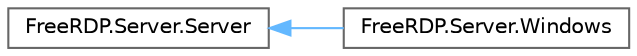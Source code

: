 digraph "Graphical Class Hierarchy"
{
 // LATEX_PDF_SIZE
  bgcolor="transparent";
  edge [fontname=Helvetica,fontsize=10,labelfontname=Helvetica,labelfontsize=10];
  node [fontname=Helvetica,fontsize=10,shape=box,height=0.2,width=0.4];
  rankdir="LR";
  Node0 [id="Node000000",label="FreeRDP.Server.Server",height=0.2,width=0.4,color="grey40", fillcolor="white", style="filled",URL="$class_free_r_d_p_1_1_server_1_1_server.html",tooltip=" "];
  Node0 -> Node1 [id="edge165_Node000000_Node000001",dir="back",color="steelblue1",style="solid",tooltip=" "];
  Node1 [id="Node000001",label="FreeRDP.Server.Windows",height=0.2,width=0.4,color="grey40", fillcolor="white", style="filled",URL="$class_free_r_d_p_1_1_server_1_1_windows.html",tooltip=" "];
}
